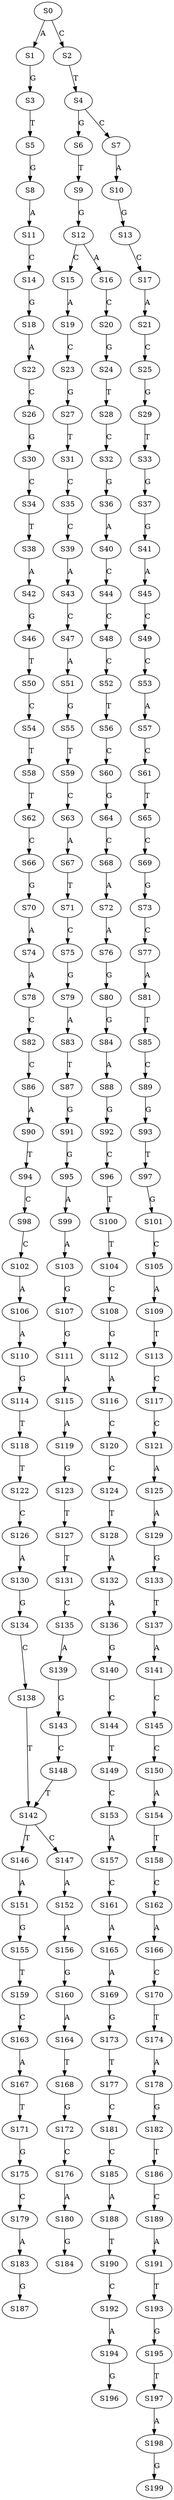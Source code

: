 strict digraph  {
	S0 -> S1 [ label = A ];
	S0 -> S2 [ label = C ];
	S1 -> S3 [ label = G ];
	S2 -> S4 [ label = T ];
	S3 -> S5 [ label = T ];
	S4 -> S6 [ label = G ];
	S4 -> S7 [ label = C ];
	S5 -> S8 [ label = G ];
	S6 -> S9 [ label = T ];
	S7 -> S10 [ label = A ];
	S8 -> S11 [ label = A ];
	S9 -> S12 [ label = G ];
	S10 -> S13 [ label = G ];
	S11 -> S14 [ label = C ];
	S12 -> S15 [ label = C ];
	S12 -> S16 [ label = A ];
	S13 -> S17 [ label = C ];
	S14 -> S18 [ label = G ];
	S15 -> S19 [ label = A ];
	S16 -> S20 [ label = C ];
	S17 -> S21 [ label = A ];
	S18 -> S22 [ label = A ];
	S19 -> S23 [ label = C ];
	S20 -> S24 [ label = G ];
	S21 -> S25 [ label = C ];
	S22 -> S26 [ label = C ];
	S23 -> S27 [ label = G ];
	S24 -> S28 [ label = T ];
	S25 -> S29 [ label = G ];
	S26 -> S30 [ label = G ];
	S27 -> S31 [ label = T ];
	S28 -> S32 [ label = C ];
	S29 -> S33 [ label = T ];
	S30 -> S34 [ label = C ];
	S31 -> S35 [ label = C ];
	S32 -> S36 [ label = G ];
	S33 -> S37 [ label = G ];
	S34 -> S38 [ label = T ];
	S35 -> S39 [ label = C ];
	S36 -> S40 [ label = A ];
	S37 -> S41 [ label = G ];
	S38 -> S42 [ label = A ];
	S39 -> S43 [ label = A ];
	S40 -> S44 [ label = C ];
	S41 -> S45 [ label = A ];
	S42 -> S46 [ label = G ];
	S43 -> S47 [ label = C ];
	S44 -> S48 [ label = C ];
	S45 -> S49 [ label = C ];
	S46 -> S50 [ label = T ];
	S47 -> S51 [ label = A ];
	S48 -> S52 [ label = C ];
	S49 -> S53 [ label = C ];
	S50 -> S54 [ label = C ];
	S51 -> S55 [ label = G ];
	S52 -> S56 [ label = T ];
	S53 -> S57 [ label = A ];
	S54 -> S58 [ label = T ];
	S55 -> S59 [ label = T ];
	S56 -> S60 [ label = C ];
	S57 -> S61 [ label = C ];
	S58 -> S62 [ label = T ];
	S59 -> S63 [ label = C ];
	S60 -> S64 [ label = G ];
	S61 -> S65 [ label = T ];
	S62 -> S66 [ label = C ];
	S63 -> S67 [ label = A ];
	S64 -> S68 [ label = C ];
	S65 -> S69 [ label = C ];
	S66 -> S70 [ label = G ];
	S67 -> S71 [ label = T ];
	S68 -> S72 [ label = A ];
	S69 -> S73 [ label = G ];
	S70 -> S74 [ label = A ];
	S71 -> S75 [ label = C ];
	S72 -> S76 [ label = A ];
	S73 -> S77 [ label = C ];
	S74 -> S78 [ label = A ];
	S75 -> S79 [ label = G ];
	S76 -> S80 [ label = G ];
	S77 -> S81 [ label = A ];
	S78 -> S82 [ label = C ];
	S79 -> S83 [ label = A ];
	S80 -> S84 [ label = G ];
	S81 -> S85 [ label = T ];
	S82 -> S86 [ label = C ];
	S83 -> S87 [ label = T ];
	S84 -> S88 [ label = A ];
	S85 -> S89 [ label = C ];
	S86 -> S90 [ label = A ];
	S87 -> S91 [ label = G ];
	S88 -> S92 [ label = G ];
	S89 -> S93 [ label = G ];
	S90 -> S94 [ label = T ];
	S91 -> S95 [ label = G ];
	S92 -> S96 [ label = C ];
	S93 -> S97 [ label = T ];
	S94 -> S98 [ label = C ];
	S95 -> S99 [ label = A ];
	S96 -> S100 [ label = T ];
	S97 -> S101 [ label = G ];
	S98 -> S102 [ label = C ];
	S99 -> S103 [ label = A ];
	S100 -> S104 [ label = T ];
	S101 -> S105 [ label = C ];
	S102 -> S106 [ label = A ];
	S103 -> S107 [ label = G ];
	S104 -> S108 [ label = C ];
	S105 -> S109 [ label = A ];
	S106 -> S110 [ label = A ];
	S107 -> S111 [ label = G ];
	S108 -> S112 [ label = G ];
	S109 -> S113 [ label = T ];
	S110 -> S114 [ label = G ];
	S111 -> S115 [ label = A ];
	S112 -> S116 [ label = A ];
	S113 -> S117 [ label = C ];
	S114 -> S118 [ label = T ];
	S115 -> S119 [ label = A ];
	S116 -> S120 [ label = C ];
	S117 -> S121 [ label = C ];
	S118 -> S122 [ label = T ];
	S119 -> S123 [ label = G ];
	S120 -> S124 [ label = C ];
	S121 -> S125 [ label = A ];
	S122 -> S126 [ label = C ];
	S123 -> S127 [ label = T ];
	S124 -> S128 [ label = T ];
	S125 -> S129 [ label = A ];
	S126 -> S130 [ label = A ];
	S127 -> S131 [ label = T ];
	S128 -> S132 [ label = A ];
	S129 -> S133 [ label = G ];
	S130 -> S134 [ label = G ];
	S131 -> S135 [ label = C ];
	S132 -> S136 [ label = A ];
	S133 -> S137 [ label = T ];
	S134 -> S138 [ label = C ];
	S135 -> S139 [ label = A ];
	S136 -> S140 [ label = G ];
	S137 -> S141 [ label = A ];
	S138 -> S142 [ label = T ];
	S139 -> S143 [ label = G ];
	S140 -> S144 [ label = C ];
	S141 -> S145 [ label = C ];
	S142 -> S146 [ label = T ];
	S142 -> S147 [ label = C ];
	S143 -> S148 [ label = C ];
	S144 -> S149 [ label = T ];
	S145 -> S150 [ label = C ];
	S146 -> S151 [ label = A ];
	S147 -> S152 [ label = A ];
	S148 -> S142 [ label = T ];
	S149 -> S153 [ label = C ];
	S150 -> S154 [ label = A ];
	S151 -> S155 [ label = G ];
	S152 -> S156 [ label = A ];
	S153 -> S157 [ label = A ];
	S154 -> S158 [ label = T ];
	S155 -> S159 [ label = T ];
	S156 -> S160 [ label = G ];
	S157 -> S161 [ label = C ];
	S158 -> S162 [ label = C ];
	S159 -> S163 [ label = C ];
	S160 -> S164 [ label = A ];
	S161 -> S165 [ label = A ];
	S162 -> S166 [ label = A ];
	S163 -> S167 [ label = A ];
	S164 -> S168 [ label = T ];
	S165 -> S169 [ label = A ];
	S166 -> S170 [ label = C ];
	S167 -> S171 [ label = T ];
	S168 -> S172 [ label = G ];
	S169 -> S173 [ label = G ];
	S170 -> S174 [ label = T ];
	S171 -> S175 [ label = G ];
	S172 -> S176 [ label = C ];
	S173 -> S177 [ label = T ];
	S174 -> S178 [ label = A ];
	S175 -> S179 [ label = C ];
	S176 -> S180 [ label = A ];
	S177 -> S181 [ label = C ];
	S178 -> S182 [ label = G ];
	S179 -> S183 [ label = A ];
	S180 -> S184 [ label = G ];
	S181 -> S185 [ label = C ];
	S182 -> S186 [ label = T ];
	S183 -> S187 [ label = G ];
	S185 -> S188 [ label = A ];
	S186 -> S189 [ label = C ];
	S188 -> S190 [ label = T ];
	S189 -> S191 [ label = A ];
	S190 -> S192 [ label = C ];
	S191 -> S193 [ label = T ];
	S192 -> S194 [ label = A ];
	S193 -> S195 [ label = G ];
	S194 -> S196 [ label = G ];
	S195 -> S197 [ label = T ];
	S197 -> S198 [ label = A ];
	S198 -> S199 [ label = G ];
}
